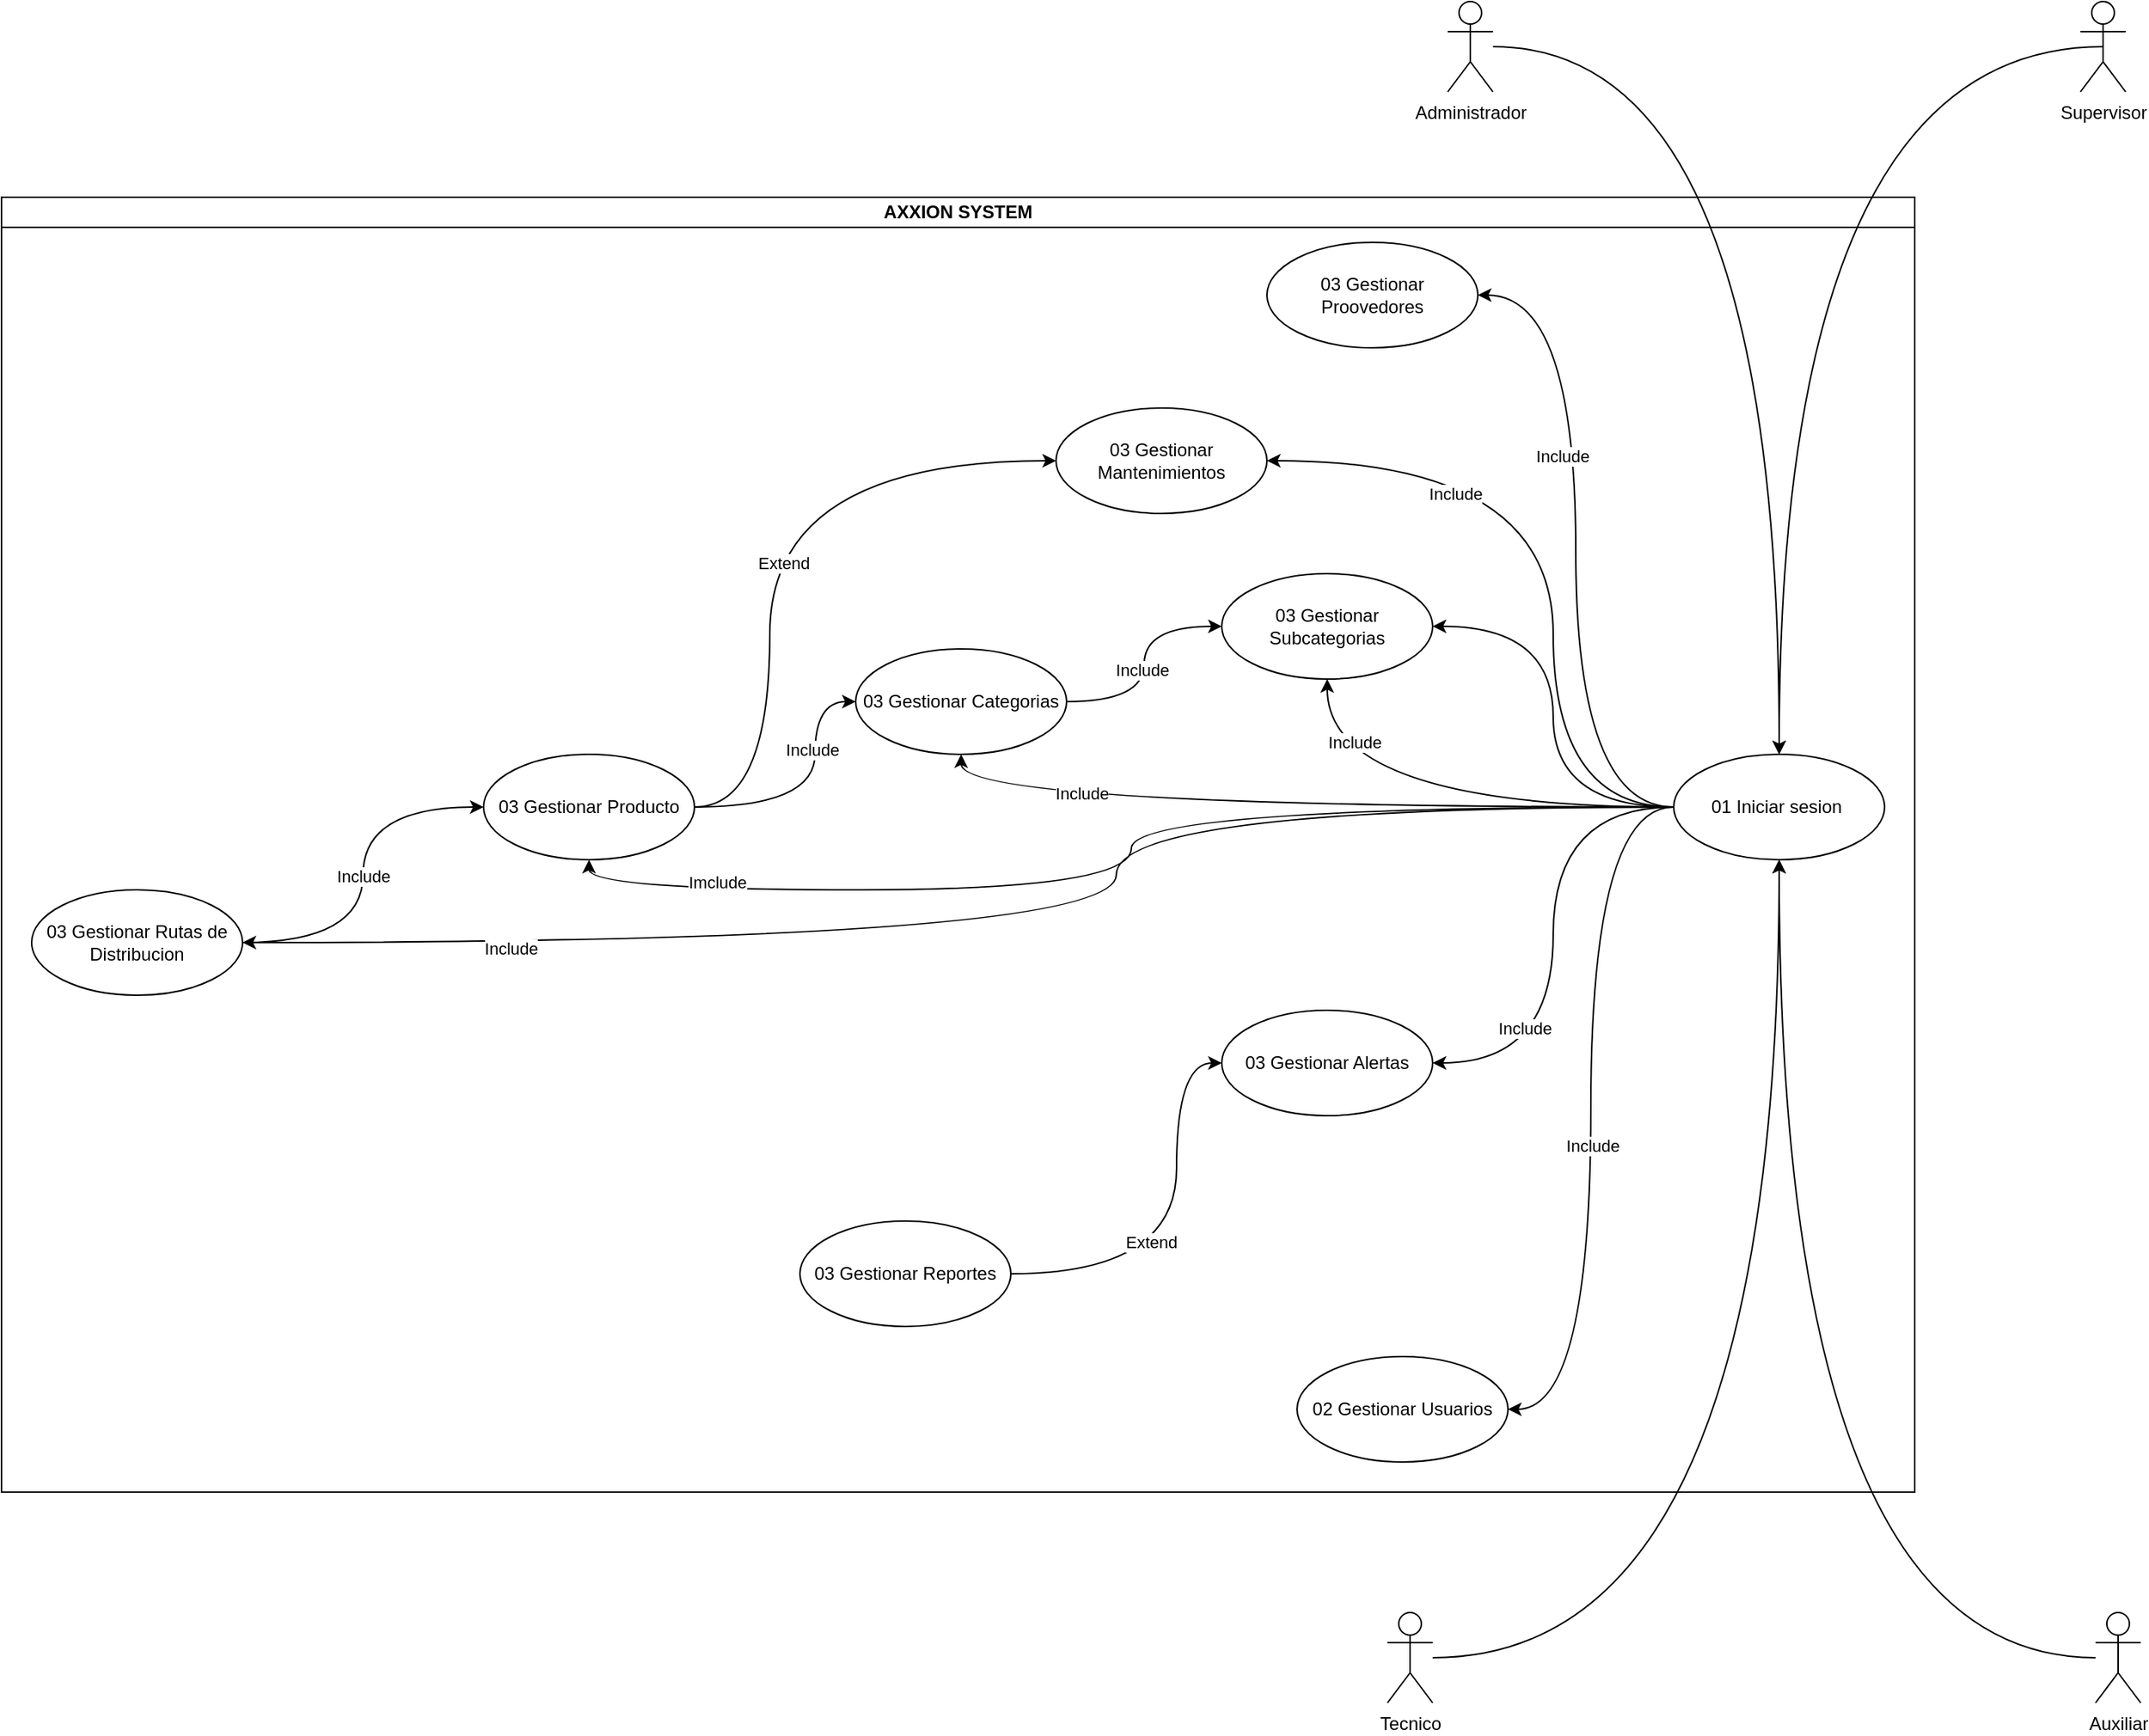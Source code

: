 <mxfile version="26.2.14">
  <diagram name="Página-1" id="ytAUvHzNuOv9NlSxQtic">
    <mxGraphModel dx="2722" dy="2329" grid="1" gridSize="10" guides="1" tooltips="1" connect="1" arrows="1" fold="1" page="1" pageScale="1" pageWidth="827" pageHeight="1169" math="0" shadow="0">
      <root>
        <mxCell id="0" />
        <mxCell id="1" parent="0" />
        <mxCell id="OcddiBXDzXsKh_pcsMyF-2" value="AXXION SYSTEM" style="swimlane;whiteSpace=wrap;html=1;movable=1;resizable=1;rotatable=1;deletable=1;editable=1;locked=0;connectable=1;startSize=20;" parent="1" vertex="1">
          <mxGeometry x="-260" y="50" width="1270" height="860" as="geometry" />
        </mxCell>
        <mxCell id="e5JbzyADHkE1oCnGRRLK-63" style="edgeStyle=orthogonalEdgeStyle;rounded=0;orthogonalLoop=1;jettySize=auto;html=1;entryX=1;entryY=0.5;entryDx=0;entryDy=0;curved=1;" edge="1" parent="OcddiBXDzXsKh_pcsMyF-2" source="OcddiBXDzXsKh_pcsMyF-11" target="SjXzEMnr2e4xn0fKiHMG-6">
          <mxGeometry relative="1" as="geometry" />
        </mxCell>
        <mxCell id="e5JbzyADHkE1oCnGRRLK-75" value="Include" style="edgeLabel;html=1;align=center;verticalAlign=middle;resizable=0;points=[];" vertex="1" connectable="0" parent="e5JbzyADHkE1oCnGRRLK-63">
          <mxGeometry x="0.268" y="9" relative="1" as="geometry">
            <mxPoint as="offset" />
          </mxGeometry>
        </mxCell>
        <mxCell id="e5JbzyADHkE1oCnGRRLK-64" style="edgeStyle=orthogonalEdgeStyle;rounded=0;orthogonalLoop=1;jettySize=auto;html=1;entryX=1;entryY=0.5;entryDx=0;entryDy=0;curved=1;" edge="1" parent="OcddiBXDzXsKh_pcsMyF-2" source="OcddiBXDzXsKh_pcsMyF-11" target="rnh66QLUN7wKCmd3ZSBl-1">
          <mxGeometry relative="1" as="geometry" />
        </mxCell>
        <mxCell id="e5JbzyADHkE1oCnGRRLK-74" value="Include" style="edgeLabel;html=1;align=center;verticalAlign=middle;resizable=0;points=[];" vertex="1" connectable="0" parent="e5JbzyADHkE1oCnGRRLK-64">
          <mxGeometry x="0.098" y="1" relative="1" as="geometry">
            <mxPoint as="offset" />
          </mxGeometry>
        </mxCell>
        <mxCell id="e5JbzyADHkE1oCnGRRLK-65" style="edgeStyle=orthogonalEdgeStyle;rounded=0;orthogonalLoop=1;jettySize=auto;html=1;entryX=1;entryY=0.5;entryDx=0;entryDy=0;curved=1;" edge="1" parent="OcddiBXDzXsKh_pcsMyF-2" source="OcddiBXDzXsKh_pcsMyF-11" target="SjXzEMnr2e4xn0fKiHMG-1">
          <mxGeometry relative="1" as="geometry" />
        </mxCell>
        <mxCell id="e5JbzyADHkE1oCnGRRLK-66" style="edgeStyle=orthogonalEdgeStyle;rounded=0;orthogonalLoop=1;jettySize=auto;html=1;entryX=1;entryY=0.5;entryDx=0;entryDy=0;curved=1;" edge="1" parent="OcddiBXDzXsKh_pcsMyF-2" source="OcddiBXDzXsKh_pcsMyF-11" target="SjXzEMnr2e4xn0fKiHMG-5">
          <mxGeometry relative="1" as="geometry">
            <Array as="points">
              <mxPoint x="1030" y="405" />
              <mxPoint x="1030" y="175" />
            </Array>
          </mxGeometry>
        </mxCell>
        <mxCell id="e5JbzyADHkE1oCnGRRLK-76" value="Include" style="edgeLabel;html=1;align=center;verticalAlign=middle;resizable=0;points=[];" vertex="1" connectable="0" parent="e5JbzyADHkE1oCnGRRLK-66">
          <mxGeometry x="0.499" y="22" relative="1" as="geometry">
            <mxPoint as="offset" />
          </mxGeometry>
        </mxCell>
        <mxCell id="e5JbzyADHkE1oCnGRRLK-67" style="edgeStyle=orthogonalEdgeStyle;rounded=0;orthogonalLoop=1;jettySize=auto;html=1;entryX=1;entryY=0.5;entryDx=0;entryDy=0;curved=1;" edge="1" parent="OcddiBXDzXsKh_pcsMyF-2" source="OcddiBXDzXsKh_pcsMyF-11" target="SjXzEMnr2e4xn0fKiHMG-4">
          <mxGeometry relative="1" as="geometry" />
        </mxCell>
        <mxCell id="e5JbzyADHkE1oCnGRRLK-73" value="Include" style="edgeLabel;html=1;align=center;verticalAlign=middle;resizable=0;points=[];" vertex="1" connectable="0" parent="e5JbzyADHkE1oCnGRRLK-67">
          <mxGeometry x="0.375" y="-19" relative="1" as="geometry">
            <mxPoint as="offset" />
          </mxGeometry>
        </mxCell>
        <mxCell id="e5JbzyADHkE1oCnGRRLK-68" style="edgeStyle=orthogonalEdgeStyle;rounded=0;orthogonalLoop=1;jettySize=auto;html=1;entryX=1;entryY=0.5;entryDx=0;entryDy=0;curved=1;" edge="1" parent="OcddiBXDzXsKh_pcsMyF-2" source="OcddiBXDzXsKh_pcsMyF-11" target="SjXzEMnr2e4xn0fKiHMG-7">
          <mxGeometry relative="1" as="geometry">
            <Array as="points">
              <mxPoint x="740" y="405" />
              <mxPoint x="740" y="495" />
            </Array>
          </mxGeometry>
        </mxCell>
        <mxCell id="e5JbzyADHkE1oCnGRRLK-72" value="Include" style="edgeLabel;html=1;align=center;verticalAlign=middle;resizable=0;points=[];" vertex="1" connectable="0" parent="e5JbzyADHkE1oCnGRRLK-68">
          <mxGeometry x="0.658" y="4" relative="1" as="geometry">
            <mxPoint as="offset" />
          </mxGeometry>
        </mxCell>
        <mxCell id="e5JbzyADHkE1oCnGRRLK-69" style="edgeStyle=orthogonalEdgeStyle;rounded=0;orthogonalLoop=1;jettySize=auto;html=1;entryX=0.5;entryY=1;entryDx=0;entryDy=0;curved=1;" edge="1" parent="OcddiBXDzXsKh_pcsMyF-2" source="OcddiBXDzXsKh_pcsMyF-11" target="SjXzEMnr2e4xn0fKiHMG-1">
          <mxGeometry relative="1" as="geometry" />
        </mxCell>
        <mxCell id="e5JbzyADHkE1oCnGRRLK-77" value="Include" style="edgeLabel;html=1;align=center;verticalAlign=middle;resizable=0;points=[];" vertex="1" connectable="0" parent="e5JbzyADHkE1oCnGRRLK-69">
          <mxGeometry x="0.74" y="-18" relative="1" as="geometry">
            <mxPoint y="1" as="offset" />
          </mxGeometry>
        </mxCell>
        <mxCell id="e5JbzyADHkE1oCnGRRLK-70" style="edgeStyle=orthogonalEdgeStyle;rounded=0;orthogonalLoop=1;jettySize=auto;html=1;entryX=0.5;entryY=1;entryDx=0;entryDy=0;curved=1;" edge="1" parent="OcddiBXDzXsKh_pcsMyF-2" source="OcddiBXDzXsKh_pcsMyF-11" target="rnh66QLUN7wKCmd3ZSBl-2">
          <mxGeometry relative="1" as="geometry" />
        </mxCell>
        <mxCell id="e5JbzyADHkE1oCnGRRLK-78" value="Include" style="edgeLabel;html=1;align=center;verticalAlign=middle;resizable=0;points=[];" vertex="1" connectable="0" parent="e5JbzyADHkE1oCnGRRLK-70">
          <mxGeometry x="0.551" y="-9" relative="1" as="geometry">
            <mxPoint x="1" as="offset" />
          </mxGeometry>
        </mxCell>
        <mxCell id="e5JbzyADHkE1oCnGRRLK-71" style="edgeStyle=orthogonalEdgeStyle;rounded=0;orthogonalLoop=1;jettySize=auto;html=1;entryX=0.5;entryY=1;entryDx=0;entryDy=0;curved=1;" edge="1" parent="OcddiBXDzXsKh_pcsMyF-2" source="OcddiBXDzXsKh_pcsMyF-11" target="SjXzEMnr2e4xn0fKiHMG-2">
          <mxGeometry relative="1" as="geometry">
            <Array as="points">
              <mxPoint x="750" y="405" />
              <mxPoint x="750" y="460" />
              <mxPoint x="390" y="460" />
            </Array>
          </mxGeometry>
        </mxCell>
        <mxCell id="e5JbzyADHkE1oCnGRRLK-79" value="Imclude" style="edgeLabel;html=1;align=center;verticalAlign=middle;resizable=0;points=[];" vertex="1" connectable="0" parent="e5JbzyADHkE1oCnGRRLK-71">
          <mxGeometry x="0.737" y="-5" relative="1" as="geometry">
            <mxPoint as="offset" />
          </mxGeometry>
        </mxCell>
        <mxCell id="OcddiBXDzXsKh_pcsMyF-11" value="01 Iniciar sesion&amp;nbsp;" style="ellipse;whiteSpace=wrap;html=1;spacing=2;" parent="OcddiBXDzXsKh_pcsMyF-2" vertex="1">
          <mxGeometry x="1110" y="370" width="140" height="70" as="geometry" />
        </mxCell>
        <mxCell id="e5JbzyADHkE1oCnGRRLK-40" style="edgeStyle=orthogonalEdgeStyle;rounded=0;orthogonalLoop=1;jettySize=auto;html=1;entryX=0;entryY=0.5;entryDx=0;entryDy=0;curved=1;spacing=2;" edge="1" parent="OcddiBXDzXsKh_pcsMyF-2" source="rnh66QLUN7wKCmd3ZSBl-2" target="SjXzEMnr2e4xn0fKiHMG-1">
          <mxGeometry relative="1" as="geometry" />
        </mxCell>
        <mxCell id="e5JbzyADHkE1oCnGRRLK-53" value="Include" style="edgeLabel;html=1;align=center;verticalAlign=middle;resizable=0;points=[];spacing=2;" vertex="1" connectable="0" parent="e5JbzyADHkE1oCnGRRLK-40">
          <mxGeometry x="-0.054" y="2" relative="1" as="geometry">
            <mxPoint as="offset" />
          </mxGeometry>
        </mxCell>
        <mxCell id="rnh66QLUN7wKCmd3ZSBl-2" value="03 Gestionar Categorias" style="ellipse;whiteSpace=wrap;html=1;spacing=2;" parent="OcddiBXDzXsKh_pcsMyF-2" vertex="1">
          <mxGeometry x="567" y="300" width="140" height="70" as="geometry" />
        </mxCell>
        <mxCell id="rnh66QLUN7wKCmd3ZSBl-1" value="02 Gestionar Usuarios" style="ellipse;whiteSpace=wrap;html=1;spacing=2;" parent="OcddiBXDzXsKh_pcsMyF-2" vertex="1">
          <mxGeometry x="860" y="770" width="140" height="70" as="geometry" />
        </mxCell>
        <mxCell id="SjXzEMnr2e4xn0fKiHMG-1" value="03 Gestionar Subcategorias" style="ellipse;whiteSpace=wrap;html=1;spacing=2;" parent="OcddiBXDzXsKh_pcsMyF-2" vertex="1">
          <mxGeometry x="810" y="250" width="140" height="70" as="geometry" />
        </mxCell>
        <mxCell id="e5JbzyADHkE1oCnGRRLK-39" style="edgeStyle=orthogonalEdgeStyle;rounded=0;orthogonalLoop=1;jettySize=auto;html=1;entryX=0;entryY=0.5;entryDx=0;entryDy=0;curved=1;spacing=2;" edge="1" parent="OcddiBXDzXsKh_pcsMyF-2" source="SjXzEMnr2e4xn0fKiHMG-2" target="rnh66QLUN7wKCmd3ZSBl-2">
          <mxGeometry relative="1" as="geometry">
            <Array as="points">
              <mxPoint x="540" y="405" />
              <mxPoint x="540" y="335" />
            </Array>
          </mxGeometry>
        </mxCell>
        <mxCell id="e5JbzyADHkE1oCnGRRLK-51" value="Include" style="edgeLabel;html=1;align=center;verticalAlign=middle;resizable=0;points=[];spacing=2;" vertex="1" connectable="0" parent="e5JbzyADHkE1oCnGRRLK-39">
          <mxGeometry x="0.336" y="2" relative="1" as="geometry">
            <mxPoint as="offset" />
          </mxGeometry>
        </mxCell>
        <mxCell id="e5JbzyADHkE1oCnGRRLK-41" style="edgeStyle=orthogonalEdgeStyle;rounded=0;orthogonalLoop=1;jettySize=auto;html=1;entryX=0;entryY=0.5;entryDx=0;entryDy=0;curved=1;spacing=2;" edge="1" parent="OcddiBXDzXsKh_pcsMyF-2" source="SjXzEMnr2e4xn0fKiHMG-2" target="SjXzEMnr2e4xn0fKiHMG-5">
          <mxGeometry relative="1" as="geometry">
            <Array as="points">
              <mxPoint x="510" y="405" />
              <mxPoint x="510" y="175" />
            </Array>
          </mxGeometry>
        </mxCell>
        <mxCell id="e5JbzyADHkE1oCnGRRLK-47" value="Extend" style="edgeLabel;html=1;align=center;verticalAlign=middle;resizable=0;points=[];spacing=2;" vertex="1" connectable="0" parent="e5JbzyADHkE1oCnGRRLK-41">
          <mxGeometry x="-0.096" y="-9" relative="1" as="geometry">
            <mxPoint as="offset" />
          </mxGeometry>
        </mxCell>
        <mxCell id="SjXzEMnr2e4xn0fKiHMG-2" value="03 Gestionar Producto" style="ellipse;whiteSpace=wrap;html=1;spacing=2;" parent="OcddiBXDzXsKh_pcsMyF-2" vertex="1">
          <mxGeometry x="320" y="370" width="140" height="70" as="geometry" />
        </mxCell>
        <mxCell id="e5JbzyADHkE1oCnGRRLK-42" style="edgeStyle=orthogonalEdgeStyle;rounded=0;orthogonalLoop=1;jettySize=auto;html=1;entryX=0;entryY=0.5;entryDx=0;entryDy=0;curved=1;spacing=2;" edge="1" parent="OcddiBXDzXsKh_pcsMyF-2" source="SjXzEMnr2e4xn0fKiHMG-3" target="SjXzEMnr2e4xn0fKiHMG-4">
          <mxGeometry relative="1" as="geometry">
            <Array as="points">
              <mxPoint x="780" y="715" />
              <mxPoint x="780" y="575" />
            </Array>
          </mxGeometry>
        </mxCell>
        <mxCell id="e5JbzyADHkE1oCnGRRLK-44" value="Extend" style="edgeLabel;html=1;align=center;verticalAlign=middle;resizable=0;points=[];spacing=2;" vertex="1" connectable="0" parent="e5JbzyADHkE1oCnGRRLK-42">
          <mxGeometry x="-0.065" y="17" relative="1" as="geometry">
            <mxPoint as="offset" />
          </mxGeometry>
        </mxCell>
        <mxCell id="SjXzEMnr2e4xn0fKiHMG-3" value="03 Gestionar Reportes" style="ellipse;whiteSpace=wrap;html=1;spacing=2;" parent="OcddiBXDzXsKh_pcsMyF-2" vertex="1">
          <mxGeometry x="530" y="680" width="140" height="70" as="geometry" />
        </mxCell>
        <mxCell id="SjXzEMnr2e4xn0fKiHMG-4" value="03 Gestionar Alertas" style="ellipse;whiteSpace=wrap;html=1;spacing=2;" parent="OcddiBXDzXsKh_pcsMyF-2" vertex="1">
          <mxGeometry x="810" y="540" width="140" height="70" as="geometry" />
        </mxCell>
        <mxCell id="e5JbzyADHkE1oCnGRRLK-38" style="edgeStyle=orthogonalEdgeStyle;rounded=0;orthogonalLoop=1;jettySize=auto;html=1;entryX=0;entryY=0.5;entryDx=0;entryDy=0;curved=1;spacing=2;" edge="1" parent="OcddiBXDzXsKh_pcsMyF-2" source="SjXzEMnr2e4xn0fKiHMG-7" target="SjXzEMnr2e4xn0fKiHMG-2">
          <mxGeometry relative="1" as="geometry" />
        </mxCell>
        <mxCell id="e5JbzyADHkE1oCnGRRLK-48" value="Include" style="edgeLabel;html=1;align=center;verticalAlign=middle;resizable=0;points=[];spacing=2;" vertex="1" connectable="0" parent="e5JbzyADHkE1oCnGRRLK-38">
          <mxGeometry x="-0.008" relative="1" as="geometry">
            <mxPoint as="offset" />
          </mxGeometry>
        </mxCell>
        <mxCell id="SjXzEMnr2e4xn0fKiHMG-7" value="03 Gestionar Rutas de Distribucion" style="ellipse;whiteSpace=wrap;html=1;" parent="OcddiBXDzXsKh_pcsMyF-2" vertex="1">
          <mxGeometry x="20" y="460" width="140" height="70" as="geometry" />
        </mxCell>
        <mxCell id="SjXzEMnr2e4xn0fKiHMG-6" value="03 Gestionar Proovedores" style="ellipse;whiteSpace=wrap;html=1;spacing=2;" parent="OcddiBXDzXsKh_pcsMyF-2" vertex="1">
          <mxGeometry x="840" y="30" width="140" height="70" as="geometry" />
        </mxCell>
        <mxCell id="SjXzEMnr2e4xn0fKiHMG-5" value="03 Gestionar Mantenimientos" style="ellipse;whiteSpace=wrap;html=1;spacing=2;" parent="OcddiBXDzXsKh_pcsMyF-2" vertex="1">
          <mxGeometry x="700" y="140" width="140" height="70" as="geometry" />
        </mxCell>
        <mxCell id="e5JbzyADHkE1oCnGRRLK-80" style="edgeStyle=orthogonalEdgeStyle;rounded=0;orthogonalLoop=1;jettySize=auto;html=1;entryX=0.5;entryY=1;entryDx=0;entryDy=0;curved=1;" edge="1" parent="1" source="e5JbzyADHkE1oCnGRRLK-56" target="OcddiBXDzXsKh_pcsMyF-11">
          <mxGeometry relative="1" as="geometry" />
        </mxCell>
        <mxCell id="e5JbzyADHkE1oCnGRRLK-56" value="Auxiliar" style="shape=umlActor;verticalLabelPosition=bottom;verticalAlign=top;html=1;outlineConnect=0;" vertex="1" parent="1">
          <mxGeometry x="1130" y="990" width="30" height="60" as="geometry" />
        </mxCell>
        <mxCell id="e5JbzyADHkE1oCnGRRLK-82" style="edgeStyle=orthogonalEdgeStyle;rounded=0;orthogonalLoop=1;jettySize=auto;html=1;curved=1;" edge="1" parent="1" source="e5JbzyADHkE1oCnGRRLK-57">
          <mxGeometry relative="1" as="geometry">
            <mxPoint x="920" y="420" as="targetPoint" />
          </mxGeometry>
        </mxCell>
        <mxCell id="e5JbzyADHkE1oCnGRRLK-62" style="edgeStyle=orthogonalEdgeStyle;rounded=0;orthogonalLoop=1;jettySize=auto;html=1;exitX=0.5;exitY=0.5;exitDx=0;exitDy=0;exitPerimeter=0;entryX=0.5;entryY=0;entryDx=0;entryDy=0;curved=1;" edge="1" parent="1" source="e5JbzyADHkE1oCnGRRLK-58" target="OcddiBXDzXsKh_pcsMyF-11">
          <mxGeometry relative="1" as="geometry" />
        </mxCell>
        <mxCell id="e5JbzyADHkE1oCnGRRLK-58" value="Supervisor" style="shape=umlActor;verticalLabelPosition=bottom;verticalAlign=top;html=1;outlineConnect=0;" vertex="1" parent="1">
          <mxGeometry x="1120" y="-80" width="30" height="60" as="geometry" />
        </mxCell>
        <mxCell id="e5JbzyADHkE1oCnGRRLK-81" style="edgeStyle=orthogonalEdgeStyle;rounded=0;orthogonalLoop=1;jettySize=auto;html=1;curved=1;" edge="1" parent="1" source="e5JbzyADHkE1oCnGRRLK-59" target="OcddiBXDzXsKh_pcsMyF-11">
          <mxGeometry relative="1" as="geometry" />
        </mxCell>
        <mxCell id="e5JbzyADHkE1oCnGRRLK-59" value="Tecnico" style="shape=umlActor;verticalLabelPosition=bottom;verticalAlign=top;html=1;outlineConnect=0;" vertex="1" parent="1">
          <mxGeometry x="660" y="990" width="30" height="60" as="geometry" />
        </mxCell>
        <mxCell id="e5JbzyADHkE1oCnGRRLK-57" value="Administrador" style="shape=umlActor;verticalLabelPosition=bottom;verticalAlign=top;html=1;outlineConnect=0;" vertex="1" parent="1">
          <mxGeometry x="700" y="-80" width="30" height="60" as="geometry" />
        </mxCell>
      </root>
    </mxGraphModel>
  </diagram>
</mxfile>
